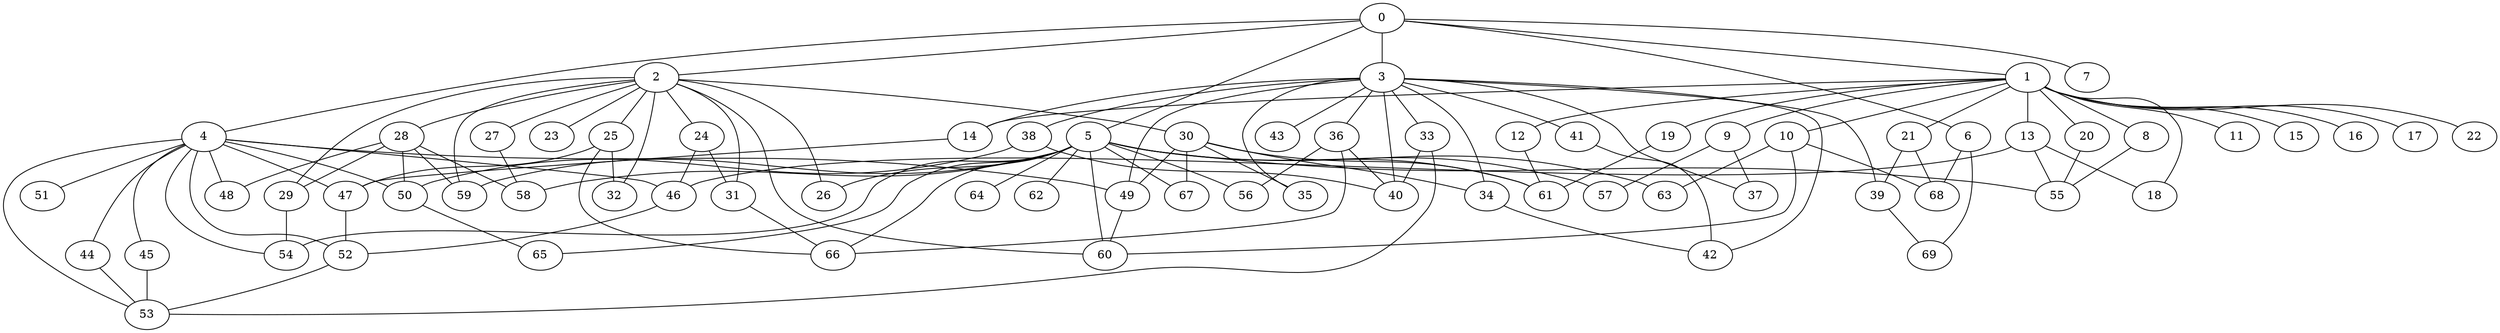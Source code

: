 
graph graphname {
    0 -- 1
0 -- 2
0 -- 3
0 -- 4
0 -- 5
0 -- 6
0 -- 7
1 -- 8
1 -- 9
1 -- 10
1 -- 11
1 -- 12
1 -- 13
1 -- 14
1 -- 15
1 -- 16
1 -- 17
1 -- 18
1 -- 19
1 -- 20
1 -- 21
1 -- 22
2 -- 32
2 -- 23
2 -- 24
2 -- 25
2 -- 26
2 -- 27
2 -- 28
2 -- 29
2 -- 30
2 -- 31
2 -- 59
2 -- 60
3 -- 33
3 -- 34
3 -- 35
3 -- 36
3 -- 37
3 -- 38
3 -- 39
3 -- 40
3 -- 41
3 -- 42
3 -- 43
3 -- 14
3 -- 49
4 -- 44
4 -- 45
4 -- 46
4 -- 47
4 -- 48
4 -- 49
4 -- 50
4 -- 51
4 -- 52
4 -- 53
4 -- 54
5 -- 64
5 -- 66
5 -- 67
5 -- 65
5 -- 55
5 -- 56
5 -- 57
5 -- 58
5 -- 59
5 -- 60
5 -- 61
5 -- 62
5 -- 63
5 -- 26
5 -- 54
6 -- 68
6 -- 69
8 -- 55
9 -- 37
9 -- 57
10 -- 68
10 -- 63
10 -- 60
12 -- 61
13 -- 55
13 -- 46
13 -- 18
14 -- 47
19 -- 61
20 -- 55
21 -- 39
21 -- 68
24 -- 46
24 -- 31
25 -- 47
25 -- 32
25 -- 66
27 -- 58
28 -- 29
28 -- 59
28 -- 48
28 -- 50
28 -- 58
29 -- 54
30 -- 61
30 -- 67
30 -- 34
30 -- 49
30 -- 35
31 -- 66
33 -- 40
33 -- 53
34 -- 42
36 -- 66
36 -- 40
36 -- 56
38 -- 50
38 -- 40
39 -- 69
41 -- 42
44 -- 53
45 -- 53
46 -- 52
47 -- 52
49 -- 60
50 -- 65
52 -- 53

}

